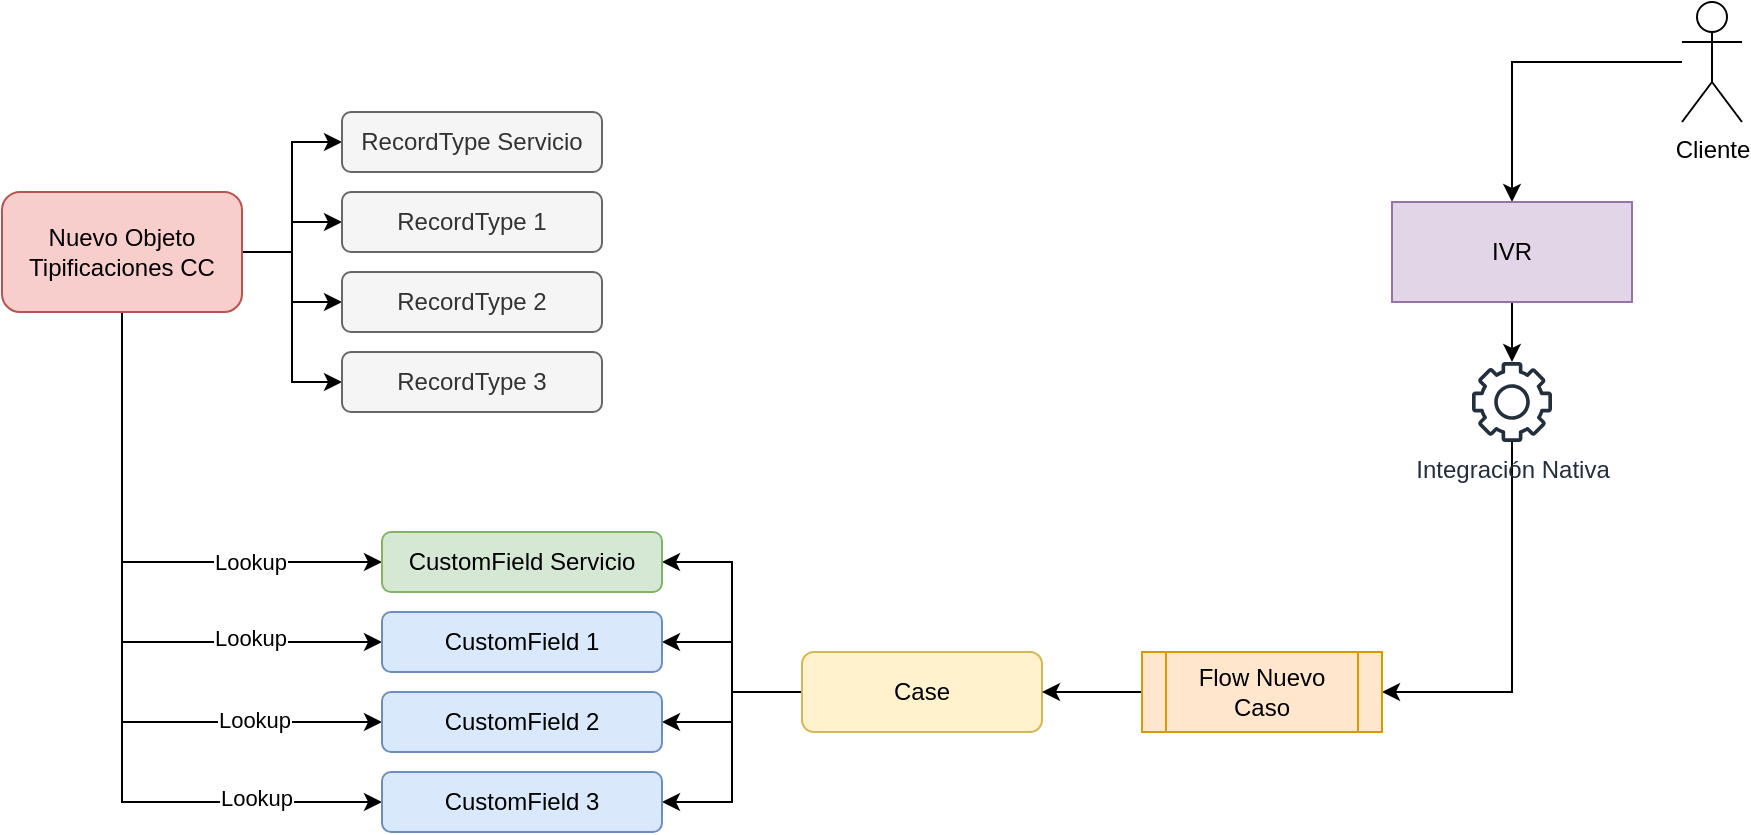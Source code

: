 <mxfile version="22.0.6" type="github" pages="2">
  <diagram name="Página-1" id="vAHAjo6Sf7zO8xVUhwXF">
    <mxGraphModel dx="1232" dy="1108" grid="0" gridSize="10" guides="1" tooltips="1" connect="1" arrows="1" fold="1" page="1" pageScale="1" pageWidth="1169" pageHeight="827" math="0" shadow="0">
      <root>
        <mxCell id="0" />
        <mxCell id="1" parent="0" />
        <mxCell id="krVn1-1Q8_K3ztCeWKRY-8" style="edgeStyle=orthogonalEdgeStyle;rounded=0;orthogonalLoop=1;jettySize=auto;html=1;entryX=0;entryY=0.5;entryDx=0;entryDy=0;" edge="1" parent="1" source="krVn1-1Q8_K3ztCeWKRY-1" target="krVn1-1Q8_K3ztCeWKRY-2">
          <mxGeometry relative="1" as="geometry" />
        </mxCell>
        <mxCell id="krVn1-1Q8_K3ztCeWKRY-9" style="edgeStyle=orthogonalEdgeStyle;rounded=0;orthogonalLoop=1;jettySize=auto;html=1;entryX=0;entryY=0.5;entryDx=0;entryDy=0;" edge="1" parent="1" source="krVn1-1Q8_K3ztCeWKRY-1" target="krVn1-1Q8_K3ztCeWKRY-3">
          <mxGeometry relative="1" as="geometry" />
        </mxCell>
        <mxCell id="krVn1-1Q8_K3ztCeWKRY-10" style="edgeStyle=orthogonalEdgeStyle;rounded=0;orthogonalLoop=1;jettySize=auto;html=1;entryX=0;entryY=0.5;entryDx=0;entryDy=0;" edge="1" parent="1" source="krVn1-1Q8_K3ztCeWKRY-1" target="krVn1-1Q8_K3ztCeWKRY-4">
          <mxGeometry relative="1" as="geometry" />
        </mxCell>
        <mxCell id="krVn1-1Q8_K3ztCeWKRY-11" style="edgeStyle=orthogonalEdgeStyle;rounded=0;orthogonalLoop=1;jettySize=auto;html=1;entryX=0;entryY=0.5;entryDx=0;entryDy=0;" edge="1" parent="1" source="krVn1-1Q8_K3ztCeWKRY-1" target="krVn1-1Q8_K3ztCeWKRY-6">
          <mxGeometry relative="1" as="geometry" />
        </mxCell>
        <mxCell id="krVn1-1Q8_K3ztCeWKRY-23" style="edgeStyle=orthogonalEdgeStyle;rounded=0;orthogonalLoop=1;jettySize=auto;html=1;entryX=0;entryY=0.5;entryDx=0;entryDy=0;" edge="1" parent="1" source="krVn1-1Q8_K3ztCeWKRY-1" target="krVn1-1Q8_K3ztCeWKRY-14">
          <mxGeometry relative="1" as="geometry">
            <Array as="points">
              <mxPoint x="200" y="365" />
            </Array>
          </mxGeometry>
        </mxCell>
        <mxCell id="krVn1-1Q8_K3ztCeWKRY-27" value="Lookup" style="edgeLabel;html=1;align=center;verticalAlign=middle;resizable=0;points=[];" vertex="1" connectable="0" parent="krVn1-1Q8_K3ztCeWKRY-23">
          <mxGeometry x="0.537" relative="1" as="geometry">
            <mxPoint x="-7" as="offset" />
          </mxGeometry>
        </mxCell>
        <mxCell id="krVn1-1Q8_K3ztCeWKRY-24" style="edgeStyle=orthogonalEdgeStyle;rounded=0;orthogonalLoop=1;jettySize=auto;html=1;entryX=0;entryY=0.5;entryDx=0;entryDy=0;" edge="1" parent="1" source="krVn1-1Q8_K3ztCeWKRY-1" target="krVn1-1Q8_K3ztCeWKRY-16">
          <mxGeometry relative="1" as="geometry">
            <Array as="points">
              <mxPoint x="200" y="405" />
            </Array>
          </mxGeometry>
        </mxCell>
        <mxCell id="krVn1-1Q8_K3ztCeWKRY-28" value="Lookup" style="edgeLabel;html=1;align=center;verticalAlign=middle;resizable=0;points=[];" vertex="1" connectable="0" parent="krVn1-1Q8_K3ztCeWKRY-24">
          <mxGeometry x="0.552" y="2" relative="1" as="geometry">
            <mxPoint as="offset" />
          </mxGeometry>
        </mxCell>
        <mxCell id="krVn1-1Q8_K3ztCeWKRY-25" style="edgeStyle=orthogonalEdgeStyle;rounded=0;orthogonalLoop=1;jettySize=auto;html=1;" edge="1" parent="1" source="krVn1-1Q8_K3ztCeWKRY-1" target="krVn1-1Q8_K3ztCeWKRY-17">
          <mxGeometry relative="1" as="geometry">
            <Array as="points">
              <mxPoint x="200" y="445" />
            </Array>
          </mxGeometry>
        </mxCell>
        <mxCell id="krVn1-1Q8_K3ztCeWKRY-29" value="Lookup" style="edgeLabel;html=1;align=center;verticalAlign=middle;resizable=0;points=[];" vertex="1" connectable="0" parent="krVn1-1Q8_K3ztCeWKRY-25">
          <mxGeometry x="0.618" y="1" relative="1" as="geometry">
            <mxPoint as="offset" />
          </mxGeometry>
        </mxCell>
        <mxCell id="krVn1-1Q8_K3ztCeWKRY-26" style="edgeStyle=orthogonalEdgeStyle;rounded=0;orthogonalLoop=1;jettySize=auto;html=1;" edge="1" parent="1" source="krVn1-1Q8_K3ztCeWKRY-1" target="krVn1-1Q8_K3ztCeWKRY-18">
          <mxGeometry relative="1" as="geometry">
            <Array as="points">
              <mxPoint x="200" y="485" />
            </Array>
          </mxGeometry>
        </mxCell>
        <mxCell id="krVn1-1Q8_K3ztCeWKRY-30" value="Lookup" style="edgeLabel;html=1;align=center;verticalAlign=middle;resizable=0;points=[];" vertex="1" connectable="0" parent="krVn1-1Q8_K3ztCeWKRY-26">
          <mxGeometry x="0.68" y="2" relative="1" as="geometry">
            <mxPoint x="-3" as="offset" />
          </mxGeometry>
        </mxCell>
        <mxCell id="krVn1-1Q8_K3ztCeWKRY-1" value="Nuevo Objeto Tipificaciones CC" style="rounded=1;whiteSpace=wrap;html=1;fillColor=#f8cecc;strokeColor=#b85450;" vertex="1" parent="1">
          <mxGeometry x="140" y="180" width="120" height="60" as="geometry" />
        </mxCell>
        <mxCell id="krVn1-1Q8_K3ztCeWKRY-2" value="RecordType Servicio" style="rounded=1;whiteSpace=wrap;html=1;fillColor=#f5f5f5;fontColor=#333333;strokeColor=#666666;" vertex="1" parent="1">
          <mxGeometry x="310" y="140" width="130" height="30" as="geometry" />
        </mxCell>
        <mxCell id="krVn1-1Q8_K3ztCeWKRY-3" value="RecordType 1" style="rounded=1;whiteSpace=wrap;html=1;fillColor=#f5f5f5;fontColor=#333333;strokeColor=#666666;" vertex="1" parent="1">
          <mxGeometry x="310" y="180" width="130" height="30" as="geometry" />
        </mxCell>
        <mxCell id="krVn1-1Q8_K3ztCeWKRY-4" value="RecordType 2" style="rounded=1;whiteSpace=wrap;html=1;fillColor=#f5f5f5;fontColor=#333333;strokeColor=#666666;" vertex="1" parent="1">
          <mxGeometry x="310" y="220" width="130" height="30" as="geometry" />
        </mxCell>
        <mxCell id="krVn1-1Q8_K3ztCeWKRY-6" value="RecordType 3" style="rounded=1;whiteSpace=wrap;html=1;fillColor=#f5f5f5;fontColor=#333333;strokeColor=#666666;" vertex="1" parent="1">
          <mxGeometry x="310" y="260" width="130" height="30" as="geometry" />
        </mxCell>
        <mxCell id="krVn1-1Q8_K3ztCeWKRY-19" style="edgeStyle=orthogonalEdgeStyle;rounded=0;orthogonalLoop=1;jettySize=auto;html=1;entryX=1;entryY=0.5;entryDx=0;entryDy=0;" edge="1" parent="1" source="krVn1-1Q8_K3ztCeWKRY-13" target="krVn1-1Q8_K3ztCeWKRY-14">
          <mxGeometry relative="1" as="geometry" />
        </mxCell>
        <mxCell id="krVn1-1Q8_K3ztCeWKRY-20" style="edgeStyle=orthogonalEdgeStyle;rounded=0;orthogonalLoop=1;jettySize=auto;html=1;entryX=1;entryY=0.5;entryDx=0;entryDy=0;" edge="1" parent="1" source="krVn1-1Q8_K3ztCeWKRY-13" target="krVn1-1Q8_K3ztCeWKRY-16">
          <mxGeometry relative="1" as="geometry" />
        </mxCell>
        <mxCell id="krVn1-1Q8_K3ztCeWKRY-21" style="edgeStyle=orthogonalEdgeStyle;rounded=0;orthogonalLoop=1;jettySize=auto;html=1;entryX=1;entryY=0.5;entryDx=0;entryDy=0;" edge="1" parent="1" source="krVn1-1Q8_K3ztCeWKRY-13" target="krVn1-1Q8_K3ztCeWKRY-17">
          <mxGeometry relative="1" as="geometry" />
        </mxCell>
        <mxCell id="krVn1-1Q8_K3ztCeWKRY-22" style="edgeStyle=orthogonalEdgeStyle;rounded=0;orthogonalLoop=1;jettySize=auto;html=1;entryX=1;entryY=0.5;entryDx=0;entryDy=0;" edge="1" parent="1" source="krVn1-1Q8_K3ztCeWKRY-13" target="krVn1-1Q8_K3ztCeWKRY-18">
          <mxGeometry relative="1" as="geometry" />
        </mxCell>
        <mxCell id="krVn1-1Q8_K3ztCeWKRY-13" value="Case" style="rounded=1;whiteSpace=wrap;html=1;fillColor=#fff2cc;strokeColor=#d6b656;" vertex="1" parent="1">
          <mxGeometry x="540" y="410" width="120" height="40" as="geometry" />
        </mxCell>
        <mxCell id="krVn1-1Q8_K3ztCeWKRY-14" value="CustomField Servicio" style="whiteSpace=wrap;html=1;fillColor=#d5e8d4;strokeColor=#82b366;rounded=1;" vertex="1" parent="1">
          <mxGeometry x="330" y="350" width="140" height="30" as="geometry" />
        </mxCell>
        <mxCell id="krVn1-1Q8_K3ztCeWKRY-16" value="CustomField 1" style="whiteSpace=wrap;html=1;fillColor=#dae8fc;strokeColor=#6c8ebf;rounded=1;" vertex="1" parent="1">
          <mxGeometry x="330" y="390" width="140" height="30" as="geometry" />
        </mxCell>
        <mxCell id="krVn1-1Q8_K3ztCeWKRY-17" value="CustomField 2" style="whiteSpace=wrap;html=1;fillColor=#dae8fc;strokeColor=#6c8ebf;rounded=1;" vertex="1" parent="1">
          <mxGeometry x="330" y="430" width="140" height="30" as="geometry" />
        </mxCell>
        <mxCell id="krVn1-1Q8_K3ztCeWKRY-18" value="CustomField 3" style="whiteSpace=wrap;html=1;fillColor=#dae8fc;strokeColor=#6c8ebf;rounded=1;" vertex="1" parent="1">
          <mxGeometry x="330" y="470" width="140" height="30" as="geometry" />
        </mxCell>
        <mxCell id="krVn1-1Q8_K3ztCeWKRY-33" style="edgeStyle=orthogonalEdgeStyle;rounded=0;orthogonalLoop=1;jettySize=auto;html=1;entryX=0.5;entryY=0;entryDx=0;entryDy=0;" edge="1" parent="1" source="krVn1-1Q8_K3ztCeWKRY-31" target="krVn1-1Q8_K3ztCeWKRY-32">
          <mxGeometry relative="1" as="geometry" />
        </mxCell>
        <mxCell id="krVn1-1Q8_K3ztCeWKRY-31" value="Cliente" style="shape=umlActor;verticalLabelPosition=bottom;verticalAlign=top;html=1;outlineConnect=0;" vertex="1" parent="1">
          <mxGeometry x="980" y="85" width="30" height="60" as="geometry" />
        </mxCell>
        <mxCell id="krVn1-1Q8_K3ztCeWKRY-35" style="edgeStyle=orthogonalEdgeStyle;rounded=0;orthogonalLoop=1;jettySize=auto;html=1;" edge="1" parent="1" source="krVn1-1Q8_K3ztCeWKRY-32" target="krVn1-1Q8_K3ztCeWKRY-34">
          <mxGeometry relative="1" as="geometry" />
        </mxCell>
        <mxCell id="krVn1-1Q8_K3ztCeWKRY-32" value="IVR" style="rounded=0;whiteSpace=wrap;html=1;fillColor=#e1d5e7;strokeColor=#9673a6;" vertex="1" parent="1">
          <mxGeometry x="835" y="185" width="120" height="50" as="geometry" />
        </mxCell>
        <mxCell id="krVn1-1Q8_K3ztCeWKRY-37" style="edgeStyle=orthogonalEdgeStyle;rounded=0;orthogonalLoop=1;jettySize=auto;html=1;entryX=1;entryY=0.5;entryDx=0;entryDy=0;" edge="1" parent="1" source="krVn1-1Q8_K3ztCeWKRY-34" target="krVn1-1Q8_K3ztCeWKRY-36">
          <mxGeometry relative="1" as="geometry">
            <Array as="points">
              <mxPoint x="895" y="430" />
            </Array>
          </mxGeometry>
        </mxCell>
        <mxCell id="krVn1-1Q8_K3ztCeWKRY-34" value="Integración Nativa" style="sketch=0;outlineConnect=0;fontColor=#232F3E;gradientColor=none;fillColor=#232F3D;strokeColor=none;dashed=0;verticalLabelPosition=bottom;verticalAlign=top;align=center;html=1;fontSize=12;fontStyle=0;aspect=fixed;pointerEvents=1;shape=mxgraph.aws4.gear;" vertex="1" parent="1">
          <mxGeometry x="875" y="265" width="40" height="40" as="geometry" />
        </mxCell>
        <mxCell id="krVn1-1Q8_K3ztCeWKRY-38" style="edgeStyle=orthogonalEdgeStyle;rounded=0;orthogonalLoop=1;jettySize=auto;html=1;entryX=1;entryY=0.5;entryDx=0;entryDy=0;" edge="1" parent="1" source="krVn1-1Q8_K3ztCeWKRY-36" target="krVn1-1Q8_K3ztCeWKRY-13">
          <mxGeometry relative="1" as="geometry" />
        </mxCell>
        <mxCell id="krVn1-1Q8_K3ztCeWKRY-36" value="Flow Nuevo Caso" style="shape=process;whiteSpace=wrap;html=1;backgroundOutline=1;fillColor=#ffe6cc;strokeColor=#d79b00;" vertex="1" parent="1">
          <mxGeometry x="710" y="410" width="120" height="40" as="geometry" />
        </mxCell>
      </root>
    </mxGraphModel>
  </diagram>
  <diagram id="mXdFkEXNJyxIoy7ovq35" name="Página-2">
    <mxGraphModel dx="1232" dy="1108" grid="0" gridSize="10" guides="1" tooltips="1" connect="1" arrows="1" fold="1" page="1" pageScale="1" pageWidth="1169" pageHeight="827" math="0" shadow="0">
      <root>
        <mxCell id="0" />
        <mxCell id="1" parent="0" />
        <mxCell id="Ic8VC6AnghyzxlmW11wz-1" value="Mantenedor" style="swimlane;whiteSpace=wrap;html=1;" vertex="1" parent="1">
          <mxGeometry x="311" y="192" width="682" height="403" as="geometry" />
        </mxCell>
        <mxCell id="Ic8VC6AnghyzxlmW11wz-3" value="" style="rounded=0;whiteSpace=wrap;html=1;" vertex="1" parent="Ic8VC6AnghyzxlmW11wz-1">
          <mxGeometry x="135" y="64" width="514" height="316" as="geometry" />
        </mxCell>
        <mxCell id="Ic8VC6AnghyzxlmW11wz-4" value="Mantenedor" style="rounded=0;whiteSpace=wrap;html=1;" vertex="1" parent="Ic8VC6AnghyzxlmW11wz-1">
          <mxGeometry x="15" y="64" width="120" height="32" as="geometry" />
        </mxCell>
        <mxCell id="Ic8VC6AnghyzxlmW11wz-5" value="Cargar / Exportar" style="rounded=0;whiteSpace=wrap;html=1;" vertex="1" parent="Ic8VC6AnghyzxlmW11wz-1">
          <mxGeometry x="15" y="96" width="120" height="32" as="geometry" />
        </mxCell>
        <mxCell id="Ic8VC6AnghyzxlmW11wz-6" value="Option 1" style="strokeWidth=1;html=1;shadow=0;dashed=0;shape=mxgraph.ios.iComboBox;spacingTop=2;spacingLeft=2;align=left;strokeColor=#444444;fontColor=#666666;buttonText=;fontSize=8;fillColor=#dddddd;fillColor2=#3D5565;sketch=0;whiteSpace=wrap;" vertex="1" parent="Ic8VC6AnghyzxlmW11wz-1">
          <mxGeometry x="175" y="128" width="189" height="24" as="geometry" />
        </mxCell>
        <mxCell id="Ic8VC6AnghyzxlmW11wz-9" value="Option 1" style="strokeWidth=1;html=1;shadow=0;dashed=0;shape=mxgraph.ios.iComboBox;spacingTop=2;spacingLeft=2;align=left;strokeColor=#444444;fontColor=#666666;buttonText=;fontSize=8;fillColor=#dddddd;fillColor2=#3D5565;sketch=0;whiteSpace=wrap;" vertex="1" parent="Ic8VC6AnghyzxlmW11wz-1">
          <mxGeometry x="179" y="237" width="189" height="24" as="geometry" />
        </mxCell>
        <mxCell id="Ic8VC6AnghyzxlmW11wz-8" value="Option 1" style="strokeWidth=1;html=1;shadow=0;dashed=0;shape=mxgraph.ios.iComboBox;spacingTop=2;spacingLeft=2;align=left;strokeColor=#444444;fontColor=#666666;buttonText=;fontSize=8;fillColor=#dddddd;fillColor2=#3D5565;sketch=0;whiteSpace=wrap;" vertex="1" parent="Ic8VC6AnghyzxlmW11wz-1">
          <mxGeometry x="177" y="201" width="189" height="24" as="geometry" />
        </mxCell>
        <mxCell id="Ic8VC6AnghyzxlmW11wz-7" value="Option 1" style="strokeWidth=1;html=1;shadow=0;dashed=0;shape=mxgraph.ios.iComboBox;spacingTop=2;spacingLeft=2;align=left;strokeColor=#444444;fontColor=#666666;buttonText=;fontSize=8;fillColor=#dddddd;fillColor2=#3D5565;sketch=0;whiteSpace=wrap;" vertex="1" parent="Ic8VC6AnghyzxlmW11wz-1">
          <mxGeometry x="175" y="165" width="189" height="24" as="geometry" />
        </mxCell>
        <UserObject label="Agregar" link="https://www.draw.io" id="Ic8VC6AnghyzxlmW11wz-10">
          <mxCell style="text;html=1;strokeColor=none;fillColor=none;whiteSpace=wrap;align=center;verticalAlign=middle;fontColor=#0000EE;fontStyle=4;" vertex="1" parent="Ic8VC6AnghyzxlmW11wz-1">
            <mxGeometry x="382" y="120" width="60" height="40" as="geometry" />
          </mxCell>
        </UserObject>
        <UserObject label="Agregar" link="https://www.draw.io" id="Ic8VC6AnghyzxlmW11wz-31">
          <mxCell style="text;html=1;strokeColor=none;fillColor=none;whiteSpace=wrap;align=center;verticalAlign=middle;fontColor=#0000EE;fontStyle=4;" vertex="1" parent="Ic8VC6AnghyzxlmW11wz-1">
            <mxGeometry x="382" y="229" width="60" height="40" as="geometry" />
          </mxCell>
        </UserObject>
        <UserObject label="Agregar" link="https://www.draw.io" id="Ic8VC6AnghyzxlmW11wz-30">
          <mxCell style="text;html=1;strokeColor=none;fillColor=none;whiteSpace=wrap;align=center;verticalAlign=middle;fontColor=#0000EE;fontStyle=4;" vertex="1" parent="Ic8VC6AnghyzxlmW11wz-1">
            <mxGeometry x="382" y="195" width="60" height="40" as="geometry" />
          </mxCell>
        </UserObject>
        <UserObject label="Agregar" link="https://www.draw.io" id="Ic8VC6AnghyzxlmW11wz-29">
          <mxCell style="text;html=1;strokeColor=none;fillColor=none;whiteSpace=wrap;align=center;verticalAlign=middle;fontColor=#0000EE;fontStyle=4;" vertex="1" parent="Ic8VC6AnghyzxlmW11wz-1">
            <mxGeometry x="382" y="160" width="60" height="40" as="geometry" />
          </mxCell>
        </UserObject>
        <UserObject label="Modificar" link="https://www.draw.io" id="Ic8VC6AnghyzxlmW11wz-32">
          <mxCell style="text;html=1;strokeColor=none;fillColor=none;whiteSpace=wrap;align=center;verticalAlign=middle;fontColor=#0000EE;fontStyle=4;" vertex="1" parent="Ic8VC6AnghyzxlmW11wz-1">
            <mxGeometry x="437" y="120" width="60" height="40" as="geometry" />
          </mxCell>
        </UserObject>
        <UserObject label="Modificar" link="https://www.draw.io" id="Ic8VC6AnghyzxlmW11wz-35">
          <mxCell style="text;html=1;strokeColor=none;fillColor=none;whiteSpace=wrap;align=center;verticalAlign=middle;fontColor=#0000EE;fontStyle=4;" vertex="1" parent="Ic8VC6AnghyzxlmW11wz-1">
            <mxGeometry x="442" y="229" width="60" height="40" as="geometry" />
          </mxCell>
        </UserObject>
        <UserObject label="Modificar" link="https://www.draw.io" id="Ic8VC6AnghyzxlmW11wz-34">
          <mxCell style="text;html=1;strokeColor=none;fillColor=none;whiteSpace=wrap;align=center;verticalAlign=middle;fontColor=#0000EE;fontStyle=4;" vertex="1" parent="Ic8VC6AnghyzxlmW11wz-1">
            <mxGeometry x="439" y="193" width="60" height="40" as="geometry" />
          </mxCell>
        </UserObject>
        <UserObject label="Modificar" link="https://www.draw.io" id="Ic8VC6AnghyzxlmW11wz-33">
          <mxCell style="text;html=1;strokeColor=none;fillColor=none;whiteSpace=wrap;align=center;verticalAlign=middle;fontColor=#0000EE;fontStyle=4;" vertex="1" parent="Ic8VC6AnghyzxlmW11wz-1">
            <mxGeometry x="439" y="160" width="60" height="40" as="geometry" />
          </mxCell>
        </UserObject>
      </root>
    </mxGraphModel>
  </diagram>
</mxfile>
